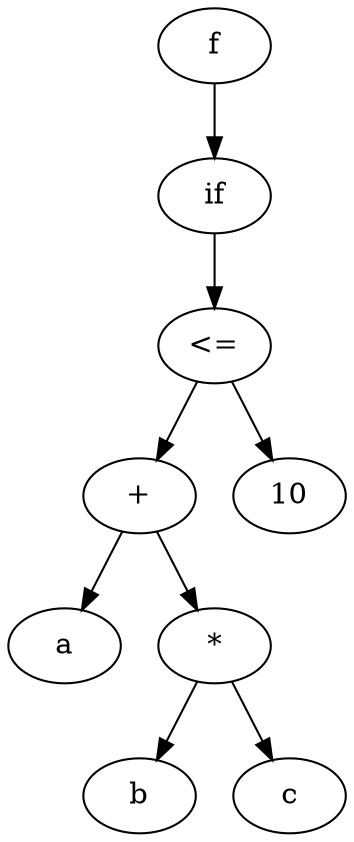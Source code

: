 # Executado assim: ./output2dot.sh 
# https://graphviz.org/doc/info/lang.html
digraph {
  x55573a73e370 -> x55573a73e6b0
  x55573a73e6b0 -> x55573a73e640
  x55573a73e640 -> x55573a73e560
  x55573a73e560 -> x55573a73e3e0
  x55573a73e3e0 [label="a"]
  x55573a73e560 -> x55573a73e4f0
  x55573a73e4f0 -> x55573a73e450
  x55573a73e450 [label="b"]
  x55573a73e4f0 -> x55573a73e4c0
  x55573a73e4c0 [label="c"]
  x55573a73e4f0 [label="*"]
  x55573a73e560 [label="+"]
  x55573a73e640 -> x55573a73e610
  x55573a73e610 [label="10"]
  x55573a73e640 [label="<="]
  x55573a73e6b0 [label="if"]
  x55573a73e370 [label="f"]
}
